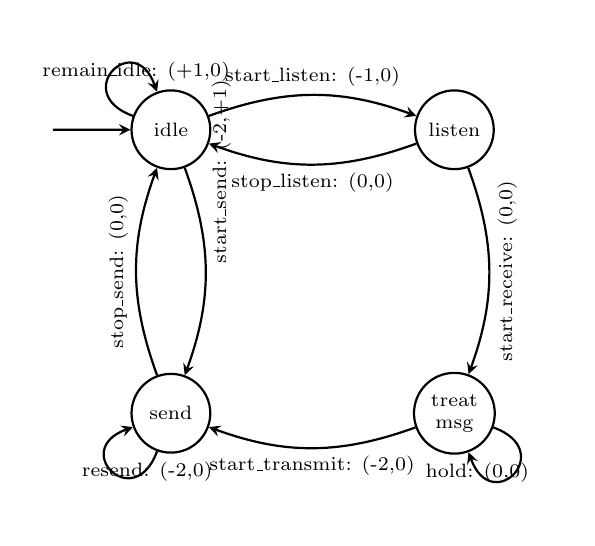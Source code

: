 \begin{scriptsize}
\begin{tikzpicture}[scale=.6]
\tikzset{state/.style={draw,circle,thick,minimum width=1cm,align=center}};
\tikzset{edge/.style={thick,->,>=stealth}};

\node[state] (ni) at (-3,+3) {idle};
\node[state] (nl) at (+3,+3) {listen};
\node[state] (nt) at (+3,-3) {treat\\msg};
\node[state] (ns) at (-3,-3) {send};

% IDLE <-> LISTEN
\draw[edge] (ni) to[bend left=20] node[above]{start\_listen: (-1,0)} (nl);
\draw[edge] (nl) to[bend left=20] node[below]{stop\_listen: (0,0)} (ni);

% IDLE <-> SEND
\draw[edge] (ni) to[bend left=20] node[midway,below=1.1cm,right=.2cm,rotate=90]{start\_send: (-2,+1)} (ns);
\draw[edge] (ns) to[bend left=20] node[midway,above,rotate=90]{stop\_send: (0,0)} (ni);

% TREAT->SEND
\draw[edge] (nt) to[bend left=20] node[below]{start\_transmit: (-2,0)} (ns);

% LISTEN->TREAT
\draw[edge] (nl) to[bend left=20] node[midway,below,rotate=90]{start\_receive: (0,0)} (nt);

% Loop edges
\draw[edge] (ni) edge[loop,in=110,out=160,looseness=5] node[above=.3cm,right=-1cm]{remain\_idle: (+1,0)} (ni);
\draw[edge] (ns) edge[loop,in=200,out=250,looseness=5] node[below=.3cm,right=-.5cm]{resend: (-2,0)} (ns);
\draw[edge] (nt) edge[loop,in=290,out=340,looseness=5] node[below=.3cm,left=-.3cm]{hold: (0,0)} (nt);

% Init edge
\draw[edge] (-5.5,+3) to (ni);
\end{tikzpicture}
\end{scriptsize}
